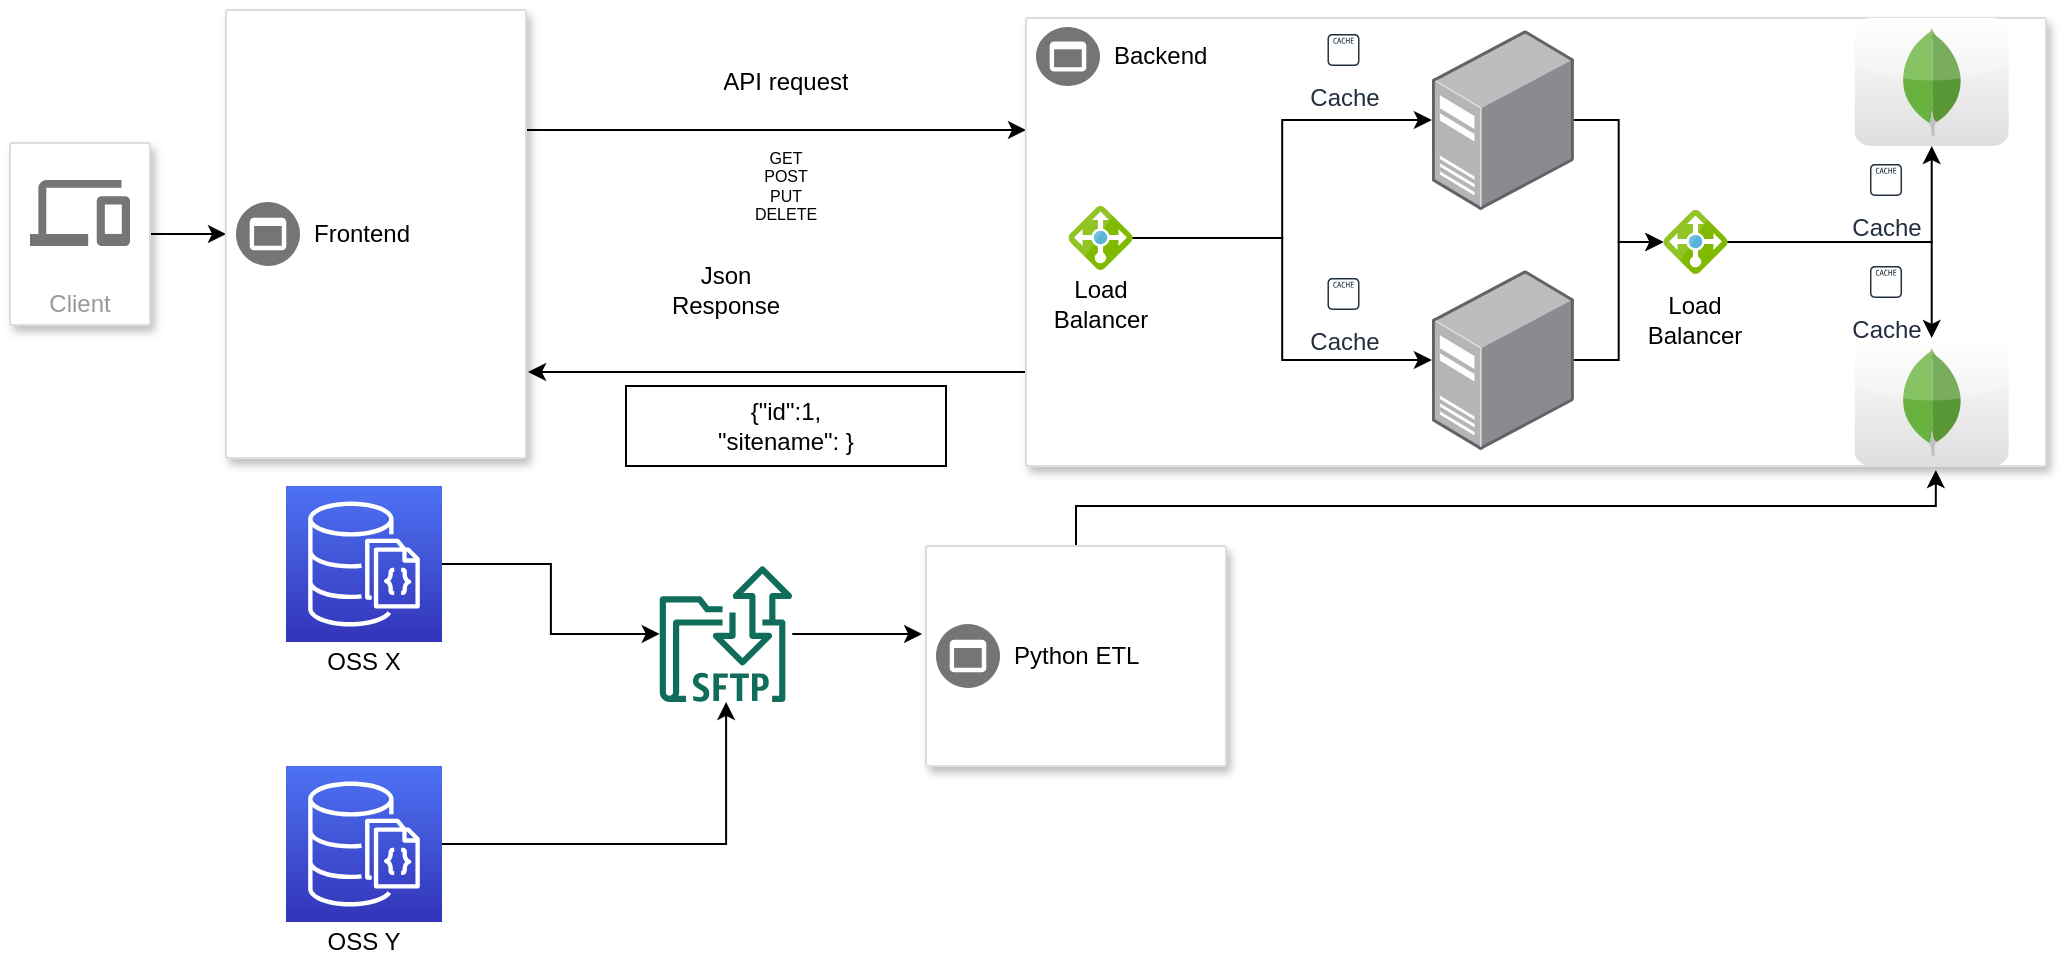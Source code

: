 <mxfile version="13.8.0" type="github">
  <diagram id="f106602c-feb2-e66a-4537-3a34d633f6aa" name="Page-1">
    <mxGraphModel dx="796" dy="455" grid="1" gridSize="10" guides="1" tooltips="1" connect="1" arrows="1" fold="1" page="1" pageScale="1" pageWidth="1169" pageHeight="827" background="#ffffff" math="0" shadow="0">
      <root>
        <mxCell id="0" />
        <mxCell id="1" parent="0" />
        <mxCell id="jlQ2GOLAOd0pFuCtd0Cb-1039" style="edgeStyle=orthogonalEdgeStyle;rounded=0;orthogonalLoop=1;jettySize=auto;html=1;exitX=1;exitY=0.5;exitDx=0;exitDy=0;entryX=0;entryY=0.5;entryDx=0;entryDy=0;" parent="1" source="1036" target="dStMWNxRlU4IX113jJQJ-1057" edge="1">
          <mxGeometry relative="1" as="geometry" />
        </mxCell>
        <mxCell id="1036" value="Client" style="strokeColor=#dddddd;fillColor=#ffffff;shadow=1;strokeWidth=1;rounded=1;absoluteArcSize=1;arcSize=2;labelPosition=center;verticalLabelPosition=middle;align=center;verticalAlign=bottom;spacingLeft=0;fontColor=#999999;fontSize=12;whiteSpace=wrap;spacingBottom=2;html=1;" parent="1" vertex="1">
          <mxGeometry x="92" y="188.5" width="70" height="91" as="geometry" />
        </mxCell>
        <mxCell id="1037" value="" style="dashed=0;connectable=0;html=1;fillColor=#757575;strokeColor=none;shape=mxgraph.gcp2.desktop_and_mobile;part=1;" parent="1036" vertex="1">
          <mxGeometry x="0.5" width="50" height="33" relative="1" as="geometry">
            <mxPoint x="-25" y="18.5" as="offset" />
          </mxGeometry>
        </mxCell>
        <mxCell id="dStMWNxRlU4IX113jJQJ-1059" style="edgeStyle=orthogonalEdgeStyle;rounded=0;orthogonalLoop=1;jettySize=auto;html=1;exitX=1;exitY=0.25;exitDx=0;exitDy=0;entryX=0;entryY=0.25;entryDx=0;entryDy=0;" parent="1" source="dStMWNxRlU4IX113jJQJ-1057" target="dStMWNxRlU4IX113jJQJ-1062" edge="1">
          <mxGeometry relative="1" as="geometry">
            <mxPoint x="420" y="199" as="targetPoint" />
            <Array as="points">
              <mxPoint x="350" y="182" />
            </Array>
          </mxGeometry>
        </mxCell>
        <mxCell id="dStMWNxRlU4IX113jJQJ-1057" value="" style="strokeColor=#dddddd;shadow=1;strokeWidth=1;rounded=1;absoluteArcSize=1;arcSize=2;" parent="1" vertex="1">
          <mxGeometry x="200" y="122" width="150" height="224" as="geometry" />
        </mxCell>
        <mxCell id="dStMWNxRlU4IX113jJQJ-1058" value="Frontend" style="dashed=0;connectable=0;html=1;fillColor=#757575;strokeColor=none;shape=mxgraph.gcp2.frontend_platform_services;part=1;labelPosition=right;verticalLabelPosition=middle;align=left;verticalAlign=middle;spacingLeft=5;fontSize=12;" parent="dStMWNxRlU4IX113jJQJ-1057" vertex="1">
          <mxGeometry y="0.5" width="32" height="32" relative="1" as="geometry">
            <mxPoint x="5" y="-16" as="offset" />
          </mxGeometry>
        </mxCell>
        <mxCell id="dStMWNxRlU4IX113jJQJ-1065" style="edgeStyle=orthogonalEdgeStyle;rounded=0;orthogonalLoop=1;jettySize=auto;html=1;exitX=0;exitY=0.804;exitDx=0;exitDy=0;exitPerimeter=0;" parent="1" source="dStMWNxRlU4IX113jJQJ-1062" edge="1">
          <mxGeometry relative="1" as="geometry">
            <mxPoint x="351" y="303" as="targetPoint" />
            <Array as="points">
              <mxPoint x="600" y="303" />
            </Array>
          </mxGeometry>
        </mxCell>
        <mxCell id="dStMWNxRlU4IX113jJQJ-1062" value="" style="strokeColor=#dddddd;shadow=1;strokeWidth=1;rounded=1;absoluteArcSize=1;arcSize=2;" parent="1" vertex="1">
          <mxGeometry x="600" y="126" width="510" height="224" as="geometry" />
        </mxCell>
        <mxCell id="dStMWNxRlU4IX113jJQJ-1063" value="Backend" style="dashed=0;connectable=0;html=1;fillColor=#757575;strokeColor=none;shape=mxgraph.gcp2.frontend_platform_services;part=1;labelPosition=right;verticalLabelPosition=middle;align=left;verticalAlign=middle;spacingLeft=5;fontSize=12;" parent="dStMWNxRlU4IX113jJQJ-1062" vertex="1">
          <mxGeometry y="0.5" width="32" height="29.5" relative="1" as="geometry">
            <mxPoint x="5" y="-107.5" as="offset" />
          </mxGeometry>
        </mxCell>
        <mxCell id="4whg9rzmziN6gf8FuwX8-1066" style="edgeStyle=orthogonalEdgeStyle;rounded=0;orthogonalLoop=1;jettySize=auto;html=1;" edge="1" parent="dStMWNxRlU4IX113jJQJ-1062" source="4whg9rzmziN6gf8FuwX8-1051" target="4whg9rzmziN6gf8FuwX8-1065">
          <mxGeometry relative="1" as="geometry" />
        </mxCell>
        <mxCell id="4whg9rzmziN6gf8FuwX8-1067" style="edgeStyle=orthogonalEdgeStyle;rounded=0;orthogonalLoop=1;jettySize=auto;html=1;" edge="1" parent="dStMWNxRlU4IX113jJQJ-1062" source="4whg9rzmziN6gf8FuwX8-1051" target="4whg9rzmziN6gf8FuwX8-1049">
          <mxGeometry relative="1" as="geometry" />
        </mxCell>
        <mxCell id="4whg9rzmziN6gf8FuwX8-1051" value="" style="aspect=fixed;html=1;points=[];align=center;image;fontSize=12;image=img/lib/mscae/Load_Balancer_feature.svg;" vertex="1" parent="dStMWNxRlU4IX113jJQJ-1062">
          <mxGeometry x="21.25" y="94" width="32" height="32" as="geometry" />
        </mxCell>
        <mxCell id="4whg9rzmziN6gf8FuwX8-1052" value="Load Balancer" style="text;html=1;strokeColor=none;fillColor=none;align=center;verticalAlign=middle;whiteSpace=wrap;rounded=0;" vertex="1" parent="dStMWNxRlU4IX113jJQJ-1062">
          <mxGeometry x="10.625" y="126" width="53.125" height="34" as="geometry" />
        </mxCell>
        <mxCell id="4whg9rzmziN6gf8FuwX8-1086" style="edgeStyle=orthogonalEdgeStyle;rounded=0;orthogonalLoop=1;jettySize=auto;html=1;" edge="1" parent="dStMWNxRlU4IX113jJQJ-1062" source="4whg9rzmziN6gf8FuwX8-1065" target="4whg9rzmziN6gf8FuwX8-1076">
          <mxGeometry relative="1" as="geometry" />
        </mxCell>
        <mxCell id="4whg9rzmziN6gf8FuwX8-1065" value="" style="points=[];aspect=fixed;html=1;align=center;shadow=0;dashed=0;image;image=img/lib/allied_telesis/computer_and_terminals/Server_Desktop.svg;" vertex="1" parent="dStMWNxRlU4IX113jJQJ-1062">
          <mxGeometry x="202.938" y="6" width="71" height="90" as="geometry" />
        </mxCell>
        <mxCell id="4whg9rzmziN6gf8FuwX8-1087" style="edgeStyle=orthogonalEdgeStyle;rounded=0;orthogonalLoop=1;jettySize=auto;html=1;" edge="1" parent="dStMWNxRlU4IX113jJQJ-1062" source="4whg9rzmziN6gf8FuwX8-1049" target="4whg9rzmziN6gf8FuwX8-1076">
          <mxGeometry relative="1" as="geometry" />
        </mxCell>
        <mxCell id="4whg9rzmziN6gf8FuwX8-1049" value="" style="points=[];aspect=fixed;html=1;align=center;shadow=0;dashed=0;image;image=img/lib/allied_telesis/computer_and_terminals/Server_Desktop.svg;" vertex="1" parent="dStMWNxRlU4IX113jJQJ-1062">
          <mxGeometry x="202.938" y="126" width="71" height="90" as="geometry" />
        </mxCell>
        <mxCell id="4whg9rzmziN6gf8FuwX8-1091" style="edgeStyle=orthogonalEdgeStyle;rounded=0;orthogonalLoop=1;jettySize=auto;html=1;" edge="1" parent="dStMWNxRlU4IX113jJQJ-1062" source="4whg9rzmziN6gf8FuwX8-1076" target="4whg9rzmziN6gf8FuwX8-1084">
          <mxGeometry relative="1" as="geometry" />
        </mxCell>
        <mxCell id="4whg9rzmziN6gf8FuwX8-1092" style="edgeStyle=orthogonalEdgeStyle;rounded=0;orthogonalLoop=1;jettySize=auto;html=1;" edge="1" parent="dStMWNxRlU4IX113jJQJ-1062" source="4whg9rzmziN6gf8FuwX8-1076" target="4whg9rzmziN6gf8FuwX8-1085">
          <mxGeometry relative="1" as="geometry" />
        </mxCell>
        <mxCell id="4whg9rzmziN6gf8FuwX8-1076" value="" style="aspect=fixed;html=1;points=[];align=center;image;fontSize=12;image=img/lib/mscae/Load_Balancer_feature.svg;" vertex="1" parent="dStMWNxRlU4IX113jJQJ-1062">
          <mxGeometry x="318.75" y="96" width="32" height="32" as="geometry" />
        </mxCell>
        <mxCell id="4whg9rzmziN6gf8FuwX8-1039" value="Cache" style="outlineConnect=0;fontColor=#232F3E;gradientColor=none;strokeColor=#232F3E;fillColor=#ffffff;dashed=0;verticalLabelPosition=bottom;verticalAlign=top;align=center;html=1;fontSize=12;fontStyle=0;aspect=fixed;shape=mxgraph.aws4.resourceIcon;resIcon=mxgraph.aws4.cache_node;" vertex="1" parent="dStMWNxRlU4IX113jJQJ-1062">
          <mxGeometry x="148.75" y="6" width="20" height="20" as="geometry" />
        </mxCell>
        <mxCell id="4whg9rzmziN6gf8FuwX8-1077" value="Cache" style="outlineConnect=0;fontColor=#232F3E;gradientColor=none;strokeColor=#232F3E;fillColor=#ffffff;dashed=0;verticalLabelPosition=bottom;verticalAlign=top;align=center;html=1;fontSize=12;fontStyle=0;aspect=fixed;shape=mxgraph.aws4.resourceIcon;resIcon=mxgraph.aws4.cache_node;" vertex="1" parent="dStMWNxRlU4IX113jJQJ-1062">
          <mxGeometry x="148.75" y="128" width="20" height="20" as="geometry" />
        </mxCell>
        <mxCell id="4whg9rzmziN6gf8FuwX8-1084" value="" style="dashed=0;outlineConnect=0;html=1;align=center;labelPosition=center;verticalLabelPosition=bottom;verticalAlign=top;shape=mxgraph.webicons.mongodb;gradientColor=#DFDEDE" vertex="1" parent="dStMWNxRlU4IX113jJQJ-1062">
          <mxGeometry x="414.375" width="76.925" height="64" as="geometry" />
        </mxCell>
        <mxCell id="4whg9rzmziN6gf8FuwX8-1085" value="" style="dashed=0;outlineConnect=0;html=1;align=center;labelPosition=center;verticalLabelPosition=bottom;verticalAlign=top;shape=mxgraph.webicons.mongodb;gradientColor=#DFDEDE" vertex="1" parent="dStMWNxRlU4IX113jJQJ-1062">
          <mxGeometry x="414.375" y="160" width="76.925" height="64" as="geometry" />
        </mxCell>
        <mxCell id="4whg9rzmziN6gf8FuwX8-1040" value="Cache" style="outlineConnect=0;fontColor=#232F3E;gradientColor=none;strokeColor=#232F3E;fillColor=#ffffff;dashed=0;verticalLabelPosition=bottom;verticalAlign=top;align=center;html=1;fontSize=12;fontStyle=0;aspect=fixed;shape=mxgraph.aws4.resourceIcon;resIcon=mxgraph.aws4.cache_node;" vertex="1" parent="dStMWNxRlU4IX113jJQJ-1062">
          <mxGeometry x="420" y="122" width="20" height="20" as="geometry" />
        </mxCell>
        <mxCell id="4whg9rzmziN6gf8FuwX8-1093" value="Cache" style="outlineConnect=0;fontColor=#232F3E;gradientColor=none;strokeColor=#232F3E;fillColor=#ffffff;dashed=0;verticalLabelPosition=bottom;verticalAlign=top;align=center;html=1;fontSize=12;fontStyle=0;aspect=fixed;shape=mxgraph.aws4.resourceIcon;resIcon=mxgraph.aws4.cache_node;" vertex="1" parent="dStMWNxRlU4IX113jJQJ-1062">
          <mxGeometry x="420" y="71" width="20" height="20" as="geometry" />
        </mxCell>
        <mxCell id="4whg9rzmziN6gf8FuwX8-1094" value="Load Balancer" style="text;html=1;strokeColor=none;fillColor=none;align=center;verticalAlign=middle;whiteSpace=wrap;rounded=0;" vertex="1" parent="dStMWNxRlU4IX113jJQJ-1062">
          <mxGeometry x="308.19" y="134" width="53.125" height="34" as="geometry" />
        </mxCell>
        <mxCell id="4whg9rzmziN6gf8FuwX8-1095" style="edgeStyle=orthogonalEdgeStyle;rounded=0;orthogonalLoop=1;jettySize=auto;html=1;entryX=0.892;entryY=1.009;entryDx=0;entryDy=0;entryPerimeter=0;" edge="1" parent="1" source="dStMWNxRlU4IX113jJQJ-1086" target="dStMWNxRlU4IX113jJQJ-1062">
          <mxGeometry relative="1" as="geometry" />
        </mxCell>
        <mxCell id="dStMWNxRlU4IX113jJQJ-1086" value="" style="strokeColor=#dddddd;shadow=1;strokeWidth=1;rounded=1;absoluteArcSize=1;arcSize=2;" parent="1" vertex="1">
          <mxGeometry x="550" y="390" width="150" height="110" as="geometry" />
        </mxCell>
        <mxCell id="dStMWNxRlU4IX113jJQJ-1087" value="Python ETL" style="dashed=0;connectable=0;html=1;fillColor=#757575;strokeColor=none;shape=mxgraph.gcp2.frontend_platform_services;part=1;labelPosition=right;verticalLabelPosition=middle;align=left;verticalAlign=middle;spacingLeft=5;fontSize=12;" parent="dStMWNxRlU4IX113jJQJ-1086" vertex="1">
          <mxGeometry y="0.5" width="32" height="32" relative="1" as="geometry">
            <mxPoint x="5" y="-16" as="offset" />
          </mxGeometry>
        </mxCell>
        <mxCell id="4whg9rzmziN6gf8FuwX8-1048" style="edgeStyle=orthogonalEdgeStyle;rounded=0;orthogonalLoop=1;jettySize=auto;html=1;entryX=-0.013;entryY=0.4;entryDx=0;entryDy=0;entryPerimeter=0;" edge="1" parent="1" source="dStMWNxRlU4IX113jJQJ-1090" target="dStMWNxRlU4IX113jJQJ-1086">
          <mxGeometry relative="1" as="geometry" />
        </mxCell>
        <mxCell id="dStMWNxRlU4IX113jJQJ-1090" value="" style="outlineConnect=0;fontColor=#232F3E;gradientColor=none;fillColor=#116D5B;strokeColor=none;dashed=0;verticalLabelPosition=bottom;verticalAlign=top;align=center;html=1;fontSize=12;fontStyle=0;aspect=fixed;shape=mxgraph.aws4.transfer_for_sftp_resource;" parent="1" vertex="1">
          <mxGeometry x="416.87" y="400" width="66.26" height="68" as="geometry" />
        </mxCell>
        <mxCell id="dStMWNxRlU4IX113jJQJ-1066" value="" style="shape=table;html=1;whiteSpace=wrap;startSize=0;container=1;collapsible=0;childLayout=tableLayout;strokeColor=none;" parent="1" vertex="1">
          <mxGeometry x="410" y="241.5" width="80" height="40" as="geometry" />
        </mxCell>
        <mxCell id="dStMWNxRlU4IX113jJQJ-1067" value="" style="shape=partialRectangle;html=1;whiteSpace=wrap;collapsible=0;dropTarget=0;pointerEvents=0;fillColor=none;top=0;left=0;bottom=0;right=0;points=[[0,0.5],[1,0.5]];portConstraint=eastwest;" parent="dStMWNxRlU4IX113jJQJ-1066" vertex="1">
          <mxGeometry width="80" height="40" as="geometry" />
        </mxCell>
        <mxCell id="dStMWNxRlU4IX113jJQJ-1068" value="Json Response" style="shape=partialRectangle;html=1;whiteSpace=wrap;connectable=0;overflow=hidden;fillColor=none;top=0;left=0;bottom=0;right=0;" parent="dStMWNxRlU4IX113jJQJ-1067" vertex="1">
          <mxGeometry width="80" height="40" as="geometry" />
        </mxCell>
        <mxCell id="4whg9rzmziN6gf8FuwX8-1044" style="edgeStyle=orthogonalEdgeStyle;rounded=0;orthogonalLoop=1;jettySize=auto;html=1;" edge="1" parent="1" source="4whg9rzmziN6gf8FuwX8-1042" target="dStMWNxRlU4IX113jJQJ-1090">
          <mxGeometry relative="1" as="geometry" />
        </mxCell>
        <mxCell id="4whg9rzmziN6gf8FuwX8-1042" value="" style="outlineConnect=0;fontColor=#232F3E;gradientColor=#4D72F3;gradientDirection=north;fillColor=#3334B9;strokeColor=#ffffff;dashed=0;verticalLabelPosition=bottom;verticalAlign=top;align=center;html=1;fontSize=12;fontStyle=0;aspect=fixed;shape=mxgraph.aws4.resourceIcon;resIcon=mxgraph.aws4.documentdb_with_mongodb_compatibility;" vertex="1" parent="1">
          <mxGeometry x="230" y="360" width="78" height="78" as="geometry" />
        </mxCell>
        <mxCell id="4whg9rzmziN6gf8FuwX8-1045" style="edgeStyle=orthogonalEdgeStyle;rounded=0;orthogonalLoop=1;jettySize=auto;html=1;" edge="1" parent="1" source="4whg9rzmziN6gf8FuwX8-1043" target="dStMWNxRlU4IX113jJQJ-1090">
          <mxGeometry relative="1" as="geometry" />
        </mxCell>
        <mxCell id="4whg9rzmziN6gf8FuwX8-1043" value="" style="outlineConnect=0;fontColor=#232F3E;gradientColor=#4D72F3;gradientDirection=north;fillColor=#3334B9;strokeColor=#ffffff;dashed=0;verticalLabelPosition=bottom;verticalAlign=top;align=center;html=1;fontSize=12;fontStyle=0;aspect=fixed;shape=mxgraph.aws4.resourceIcon;resIcon=mxgraph.aws4.documentdb_with_mongodb_compatibility;" vertex="1" parent="1">
          <mxGeometry x="230" y="500" width="78" height="78" as="geometry" />
        </mxCell>
        <mxCell id="4whg9rzmziN6gf8FuwX8-1046" value="OSS X" style="text;html=1;strokeColor=none;fillColor=none;align=center;verticalAlign=middle;whiteSpace=wrap;rounded=0;" vertex="1" parent="1">
          <mxGeometry x="249" y="438" width="40" height="20" as="geometry" />
        </mxCell>
        <mxCell id="4whg9rzmziN6gf8FuwX8-1047" value="OSS Y" style="text;html=1;strokeColor=none;fillColor=none;align=center;verticalAlign=middle;whiteSpace=wrap;rounded=0;" vertex="1" parent="1">
          <mxGeometry x="249" y="578" width="40" height="20" as="geometry" />
        </mxCell>
        <mxCell id="dStMWNxRlU4IX113jJQJ-1072" value="" style="shape=table;html=1;whiteSpace=wrap;startSize=0;container=1;collapsible=0;childLayout=tableLayout;" parent="1" vertex="1">
          <mxGeometry x="400" y="310" width="160" height="40" as="geometry" />
        </mxCell>
        <mxCell id="dStMWNxRlU4IX113jJQJ-1073" value="" style="shape=partialRectangle;html=1;whiteSpace=wrap;collapsible=0;dropTarget=0;pointerEvents=0;fillColor=none;top=0;left=0;bottom=0;right=0;points=[[0,0.5],[1,0.5]];portConstraint=eastwest;" parent="dStMWNxRlU4IX113jJQJ-1072" vertex="1">
          <mxGeometry width="160" height="40" as="geometry" />
        </mxCell>
        <mxCell id="dStMWNxRlU4IX113jJQJ-1074" value="&lt;div&gt;{&quot;id&quot;:1,&lt;/div&gt;&lt;div&gt;&quot;sitename&quot;: }&lt;/div&gt;" style="shape=partialRectangle;html=1;whiteSpace=wrap;connectable=0;overflow=hidden;fillColor=none;top=0;left=0;bottom=0;right=0;" parent="dStMWNxRlU4IX113jJQJ-1073" vertex="1">
          <mxGeometry width="160" height="40" as="geometry" />
        </mxCell>
        <mxCell id="dStMWNxRlU4IX113jJQJ-1069" value="" style="shape=table;html=1;whiteSpace=wrap;startSize=0;container=1;collapsible=0;childLayout=tableLayout;strokeColor=none;" parent="1" vertex="1">
          <mxGeometry x="440" y="146" width="80" height="24" as="geometry" />
        </mxCell>
        <mxCell id="dStMWNxRlU4IX113jJQJ-1070" value="" style="shape=partialRectangle;html=1;whiteSpace=wrap;collapsible=0;dropTarget=0;pointerEvents=0;fillColor=none;top=0;left=0;bottom=0;right=0;points=[[0,0.5],[1,0.5]];portConstraint=eastwest;" parent="dStMWNxRlU4IX113jJQJ-1069" vertex="1">
          <mxGeometry width="80" height="24" as="geometry" />
        </mxCell>
        <mxCell id="dStMWNxRlU4IX113jJQJ-1071" value="API request" style="shape=partialRectangle;html=1;whiteSpace=wrap;connectable=0;overflow=hidden;fillColor=none;top=0;left=0;bottom=0;right=0;" parent="dStMWNxRlU4IX113jJQJ-1070" vertex="1">
          <mxGeometry width="80" height="24" as="geometry" />
        </mxCell>
        <mxCell id="dStMWNxRlU4IX113jJQJ-1052" value="" style="shape=table;html=1;whiteSpace=wrap;startSize=0;container=1;collapsible=0;childLayout=tableLayout;strokeColor=none;" parent="1" vertex="1">
          <mxGeometry x="440" y="188.5" width="80" height="42" as="geometry" />
        </mxCell>
        <mxCell id="dStMWNxRlU4IX113jJQJ-1053" value="" style="shape=partialRectangle;html=1;whiteSpace=wrap;collapsible=0;dropTarget=0;pointerEvents=0;fillColor=none;top=0;left=0;bottom=0;right=0;points=[[0,0.5],[1,0.5]];portConstraint=eastwest;" parent="dStMWNxRlU4IX113jJQJ-1052" vertex="1">
          <mxGeometry width="80" height="42" as="geometry" />
        </mxCell>
        <mxCell id="dStMWNxRlU4IX113jJQJ-1054" value="&lt;div style=&quot;font-size: 8px&quot;&gt;&lt;font style=&quot;font-size: 8px&quot;&gt;GET&lt;/font&gt;&lt;/div&gt;&lt;div style=&quot;font-size: 8px&quot;&gt;&lt;font style=&quot;font-size: 8px&quot;&gt;POST&lt;/font&gt;&lt;/div&gt;&lt;div style=&quot;font-size: 8px&quot;&gt;&lt;font style=&quot;font-size: 8px&quot;&gt;PUT&lt;/font&gt;&lt;/div&gt;&lt;div style=&quot;font-size: 8px&quot;&gt;&lt;font style=&quot;font-size: 8px&quot;&gt;DELETE&lt;br&gt;&lt;/font&gt;&lt;/div&gt;" style="shape=partialRectangle;html=1;whiteSpace=wrap;connectable=0;overflow=hidden;fillColor=none;top=0;left=0;bottom=0;right=0;" parent="dStMWNxRlU4IX113jJQJ-1053" vertex="1">
          <mxGeometry width="80" height="42" as="geometry" />
        </mxCell>
      </root>
    </mxGraphModel>
  </diagram>
</mxfile>
